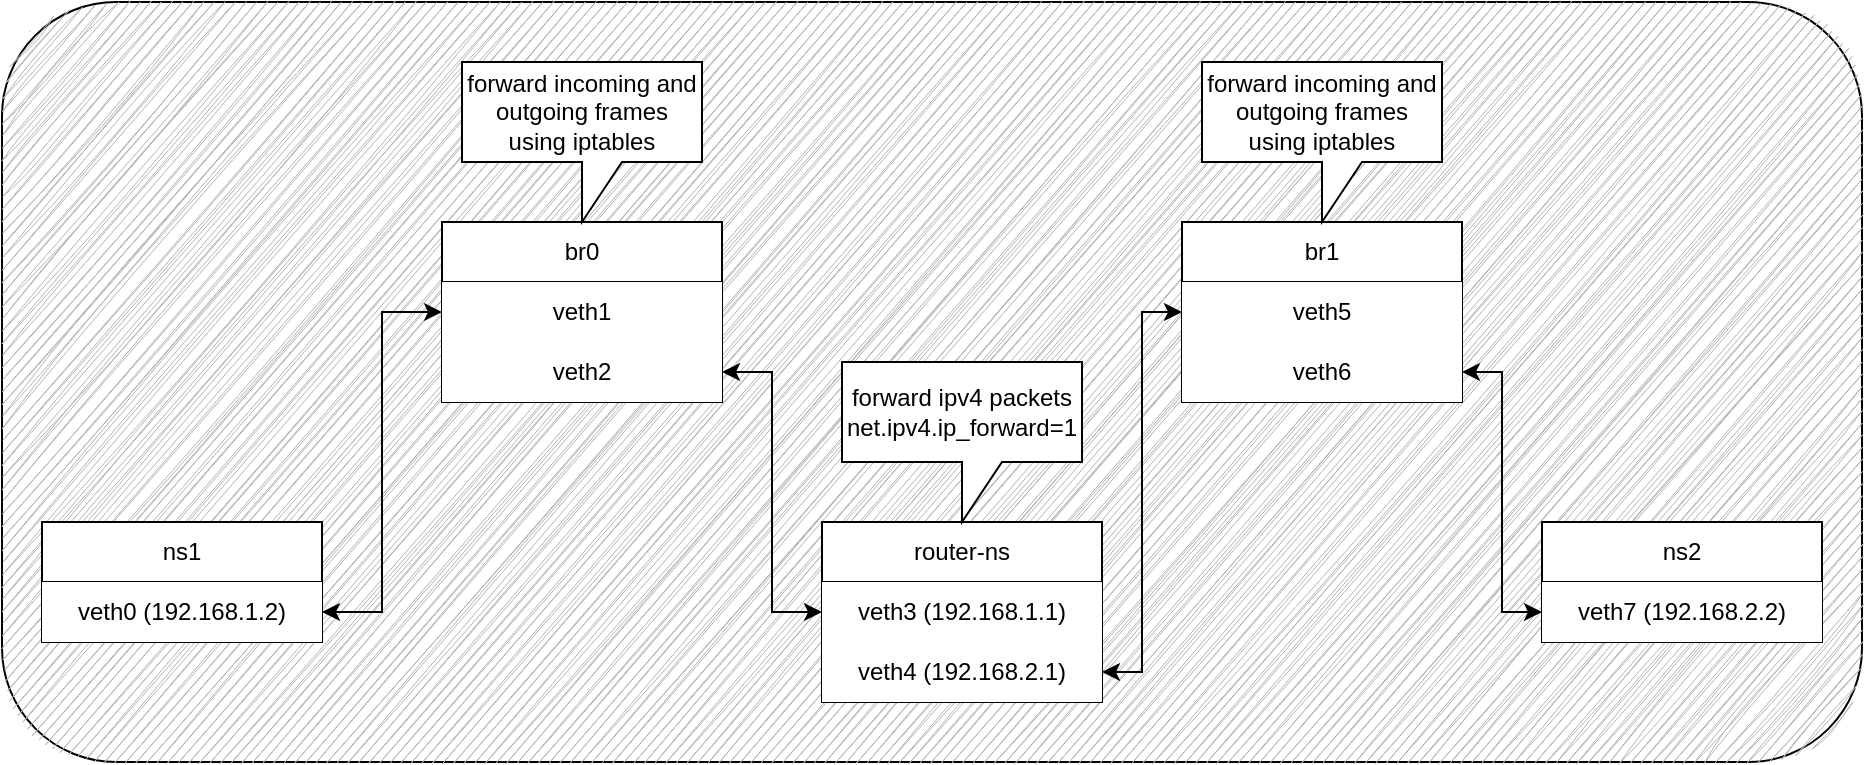 <mxfile version="26.0.11">
  <diagram name="Page-1" id="YanM1_AO9UEgXg0qZMvt">
    <mxGraphModel dx="1042" dy="1631" grid="1" gridSize="10" guides="1" tooltips="1" connect="1" arrows="1" fold="1" page="1" pageScale="1" pageWidth="850" pageHeight="1100" math="0" shadow="0">
      <root>
        <mxCell id="0" />
        <mxCell id="1" parent="0" />
        <mxCell id="zKiIEYBHWnvtb3ju8lqs-33" value="" style="rounded=1;whiteSpace=wrap;html=1;fillColor=#FFFFFF;fillStyle=solid;shadow=0;strokeColor=default;glass=0;gradientColor=none;gradientDirection=east;treeFolding=0;treeMoving=0;enumerate=0;comic=0;labelBackgroundColor=none;" vertex="1" parent="1">
          <mxGeometry x="120" y="-230" width="930" height="380" as="geometry" />
        </mxCell>
        <mxCell id="zKiIEYBHWnvtb3ju8lqs-32" value="" style="rounded=1;whiteSpace=wrap;html=1;fillColor=#B3B3B3;fillStyle=auto;shadow=0;strokeColor=none;glass=0;gradientColor=none;gradientDirection=east;treeFolding=0;treeMoving=0;enumerate=0;comic=0;labelBackgroundColor=none;sketch=1;curveFitting=1;jiggle=2;" vertex="1" parent="1">
          <mxGeometry x="120" y="-230" width="930" height="380" as="geometry" />
        </mxCell>
        <mxCell id="zKiIEYBHWnvtb3ju8lqs-8" value="br0" style="swimlane;fontStyle=0;childLayout=stackLayout;horizontal=1;startSize=30;horizontalStack=0;resizeParent=1;resizeParentMax=0;resizeLast=0;collapsible=1;marginBottom=0;whiteSpace=wrap;html=1;" vertex="1" parent="1">
          <mxGeometry x="340" y="-120" width="140" height="90" as="geometry" />
        </mxCell>
        <mxCell id="zKiIEYBHWnvtb3ju8lqs-9" value="veth1" style="text;strokeColor=none;fillColor=default;align=center;verticalAlign=middle;spacingLeft=4;spacingRight=4;overflow=hidden;points=[[0,0.5],[1,0.5]];portConstraint=eastwest;rotatable=0;whiteSpace=wrap;html=1;" vertex="1" parent="zKiIEYBHWnvtb3ju8lqs-8">
          <mxGeometry y="30" width="140" height="30" as="geometry" />
        </mxCell>
        <mxCell id="zKiIEYBHWnvtb3ju8lqs-10" value="veth2" style="text;strokeColor=none;fillColor=default;align=center;verticalAlign=middle;spacingLeft=4;spacingRight=4;overflow=hidden;points=[[0,0.5],[1,0.5]];portConstraint=eastwest;rotatable=0;whiteSpace=wrap;html=1;" vertex="1" parent="zKiIEYBHWnvtb3ju8lqs-8">
          <mxGeometry y="60" width="140" height="30" as="geometry" />
        </mxCell>
        <mxCell id="zKiIEYBHWnvtb3ju8lqs-12" value="ns1" style="swimlane;fontStyle=0;childLayout=stackLayout;horizontal=1;startSize=30;horizontalStack=0;resizeParent=1;resizeParentMax=0;resizeLast=0;collapsible=1;marginBottom=0;whiteSpace=wrap;html=1;" vertex="1" parent="1">
          <mxGeometry x="140" y="30" width="140" height="60" as="geometry" />
        </mxCell>
        <mxCell id="zKiIEYBHWnvtb3ju8lqs-13" value="veth0 (192.168.1.2)" style="text;strokeColor=none;fillColor=default;align=center;verticalAlign=middle;spacingLeft=4;spacingRight=4;overflow=hidden;points=[[0,0.5],[1,0.5]];portConstraint=eastwest;rotatable=0;whiteSpace=wrap;html=1;" vertex="1" parent="zKiIEYBHWnvtb3ju8lqs-12">
          <mxGeometry y="30" width="140" height="30" as="geometry" />
        </mxCell>
        <mxCell id="zKiIEYBHWnvtb3ju8lqs-15" style="edgeStyle=orthogonalEdgeStyle;rounded=0;orthogonalLoop=1;jettySize=auto;html=1;entryX=0;entryY=0.5;entryDx=0;entryDy=0;startArrow=classic;startFill=1;" edge="1" parent="1" source="zKiIEYBHWnvtb3ju8lqs-13" target="zKiIEYBHWnvtb3ju8lqs-9">
          <mxGeometry relative="1" as="geometry" />
        </mxCell>
        <mxCell id="zKiIEYBHWnvtb3ju8lqs-16" value="router-ns" style="swimlane;fontStyle=0;childLayout=stackLayout;horizontal=1;startSize=30;horizontalStack=0;resizeParent=1;resizeParentMax=0;resizeLast=0;collapsible=1;marginBottom=0;whiteSpace=wrap;html=1;" vertex="1" parent="1">
          <mxGeometry x="530" y="30" width="140" height="90" as="geometry" />
        </mxCell>
        <mxCell id="zKiIEYBHWnvtb3ju8lqs-17" value="veth3 (192.168.1.1)" style="text;strokeColor=none;fillColor=default;align=center;verticalAlign=middle;spacingLeft=4;spacingRight=4;overflow=hidden;points=[[0,0.5],[1,0.5]];portConstraint=eastwest;rotatable=0;whiteSpace=wrap;html=1;" vertex="1" parent="zKiIEYBHWnvtb3ju8lqs-16">
          <mxGeometry y="30" width="140" height="30" as="geometry" />
        </mxCell>
        <mxCell id="zKiIEYBHWnvtb3ju8lqs-18" value="veth4 (192.168.2.1)" style="text;strokeColor=none;fillColor=default;align=center;verticalAlign=middle;spacingLeft=4;spacingRight=4;overflow=hidden;points=[[0,0.5],[1,0.5]];portConstraint=eastwest;rotatable=0;whiteSpace=wrap;html=1;" vertex="1" parent="zKiIEYBHWnvtb3ju8lqs-16">
          <mxGeometry y="60" width="140" height="30" as="geometry" />
        </mxCell>
        <mxCell id="zKiIEYBHWnvtb3ju8lqs-19" style="edgeStyle=orthogonalEdgeStyle;rounded=0;orthogonalLoop=1;jettySize=auto;html=1;entryX=0;entryY=0.5;entryDx=0;entryDy=0;startArrow=classic;startFill=1;" edge="1" parent="1" source="zKiIEYBHWnvtb3ju8lqs-10" target="zKiIEYBHWnvtb3ju8lqs-17">
          <mxGeometry relative="1" as="geometry" />
        </mxCell>
        <mxCell id="zKiIEYBHWnvtb3ju8lqs-20" value="br1" style="swimlane;fontStyle=0;childLayout=stackLayout;horizontal=1;startSize=30;horizontalStack=0;resizeParent=1;resizeParentMax=0;resizeLast=0;collapsible=1;marginBottom=0;whiteSpace=wrap;html=1;" vertex="1" parent="1">
          <mxGeometry x="710" y="-120" width="140" height="90" as="geometry" />
        </mxCell>
        <mxCell id="zKiIEYBHWnvtb3ju8lqs-21" value="veth5" style="text;strokeColor=none;fillColor=default;align=center;verticalAlign=middle;spacingLeft=4;spacingRight=4;overflow=hidden;points=[[0,0.5],[1,0.5]];portConstraint=eastwest;rotatable=0;whiteSpace=wrap;html=1;" vertex="1" parent="zKiIEYBHWnvtb3ju8lqs-20">
          <mxGeometry y="30" width="140" height="30" as="geometry" />
        </mxCell>
        <mxCell id="zKiIEYBHWnvtb3ju8lqs-22" value="veth6" style="text;strokeColor=none;fillColor=default;align=center;verticalAlign=middle;spacingLeft=4;spacingRight=4;overflow=hidden;points=[[0,0.5],[1,0.5]];portConstraint=eastwest;rotatable=0;whiteSpace=wrap;html=1;" vertex="1" parent="zKiIEYBHWnvtb3ju8lqs-20">
          <mxGeometry y="60" width="140" height="30" as="geometry" />
        </mxCell>
        <mxCell id="zKiIEYBHWnvtb3ju8lqs-23" value="ns2" style="swimlane;fontStyle=0;childLayout=stackLayout;horizontal=1;startSize=30;horizontalStack=0;resizeParent=1;resizeParentMax=0;resizeLast=0;collapsible=1;marginBottom=0;whiteSpace=wrap;html=1;" vertex="1" parent="1">
          <mxGeometry x="890" y="30" width="140" height="60" as="geometry" />
        </mxCell>
        <mxCell id="zKiIEYBHWnvtb3ju8lqs-24" value="veth7 (192.168.2.2)" style="text;strokeColor=none;fillColor=default;align=center;verticalAlign=middle;spacingLeft=4;spacingRight=4;overflow=hidden;points=[[0,0.5],[1,0.5]];portConstraint=eastwest;rotatable=0;whiteSpace=wrap;html=1;" vertex="1" parent="zKiIEYBHWnvtb3ju8lqs-23">
          <mxGeometry y="30" width="140" height="30" as="geometry" />
        </mxCell>
        <mxCell id="zKiIEYBHWnvtb3ju8lqs-25" style="edgeStyle=orthogonalEdgeStyle;rounded=0;orthogonalLoop=1;jettySize=auto;html=1;entryX=0;entryY=0.5;entryDx=0;entryDy=0;startArrow=classic;startFill=1;" edge="1" parent="1" source="zKiIEYBHWnvtb3ju8lqs-18" target="zKiIEYBHWnvtb3ju8lqs-21">
          <mxGeometry relative="1" as="geometry" />
        </mxCell>
        <mxCell id="zKiIEYBHWnvtb3ju8lqs-26" style="edgeStyle=orthogonalEdgeStyle;rounded=0;orthogonalLoop=1;jettySize=auto;html=1;entryX=0;entryY=0.5;entryDx=0;entryDy=0;startArrow=classic;startFill=1;" edge="1" parent="1" source="zKiIEYBHWnvtb3ju8lqs-22" target="zKiIEYBHWnvtb3ju8lqs-24">
          <mxGeometry relative="1" as="geometry" />
        </mxCell>
        <mxCell id="zKiIEYBHWnvtb3ju8lqs-28" value="forward incoming and outgoing frames using iptables" style="shape=callout;whiteSpace=wrap;html=1;perimeter=calloutPerimeter;" vertex="1" parent="1">
          <mxGeometry x="350" y="-200" width="120" height="80" as="geometry" />
        </mxCell>
        <mxCell id="zKiIEYBHWnvtb3ju8lqs-29" value="forward incoming and outgoing frames using iptables" style="shape=callout;whiteSpace=wrap;html=1;perimeter=calloutPerimeter;" vertex="1" parent="1">
          <mxGeometry x="720" y="-200" width="120" height="80" as="geometry" />
        </mxCell>
        <mxCell id="zKiIEYBHWnvtb3ju8lqs-30" value="forward ipv4 packets&lt;br&gt;net.ipv4.ip_forward=1" style="shape=callout;whiteSpace=wrap;html=1;perimeter=calloutPerimeter;" vertex="1" parent="1">
          <mxGeometry x="540" y="-50" width="120" height="80" as="geometry" />
        </mxCell>
      </root>
    </mxGraphModel>
  </diagram>
</mxfile>
